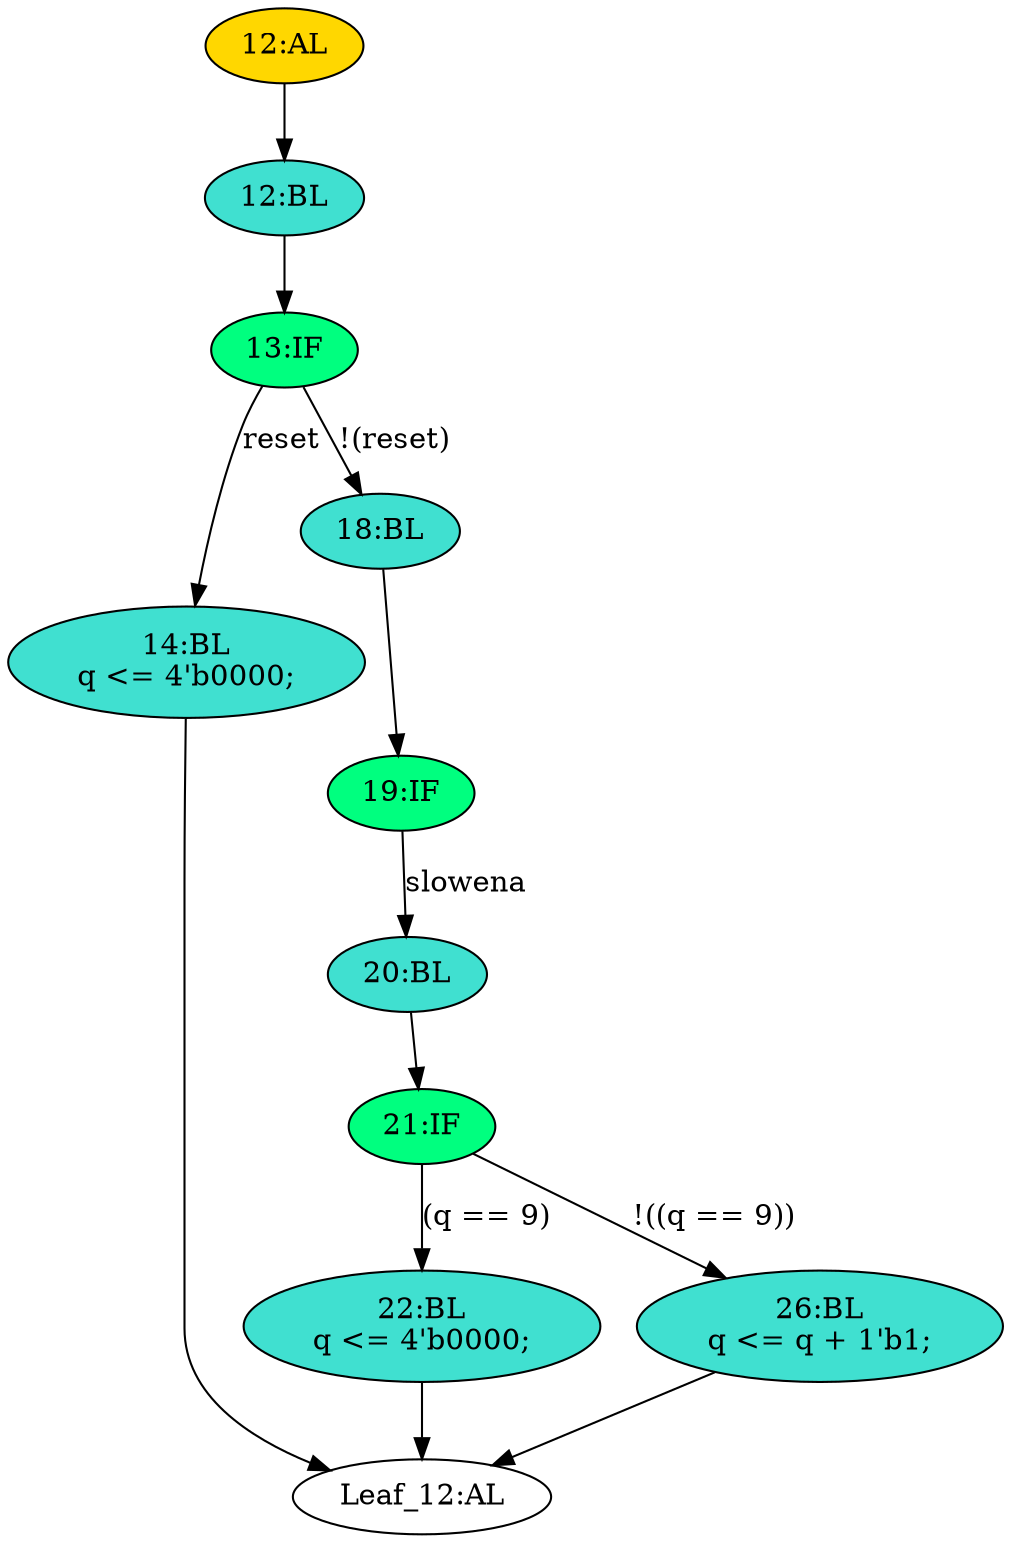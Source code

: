 strict digraph "" {
	node [label="\N"];
	"14:BL"	[ast="<pyverilog.vparser.ast.Block object at 0x7fc5795c2810>",
		fillcolor=turquoise,
		label="14:BL
q <= 4'b0000;",
		statements="[<pyverilog.vparser.ast.NonblockingSubstitution object at 0x7fc5795c25d0>]",
		style=filled,
		typ=Block];
	"Leaf_12:AL"	[def_var="['q']",
		label="Leaf_12:AL"];
	"14:BL" -> "Leaf_12:AL"	[cond="[]",
		lineno=None];
	"20:BL"	[ast="<pyverilog.vparser.ast.Block object at 0x7fc5795c2850>",
		fillcolor=turquoise,
		label="20:BL",
		statements="[]",
		style=filled,
		typ=Block];
	"21:IF"	[ast="<pyverilog.vparser.ast.IfStatement object at 0x7fc5795c2890>",
		fillcolor=springgreen,
		label="21:IF",
		statements="[]",
		style=filled,
		typ=IfStatement];
	"20:BL" -> "21:IF"	[cond="[]",
		lineno=None];
	"22:BL"	[ast="<pyverilog.vparser.ast.Block object at 0x7fc5795c2b50>",
		fillcolor=turquoise,
		label="22:BL
q <= 4'b0000;",
		statements="[<pyverilog.vparser.ast.NonblockingSubstitution object at 0x7fc5795c2b90>]",
		style=filled,
		typ=Block];
	"22:BL" -> "Leaf_12:AL"	[cond="[]",
		lineno=None];
	"19:IF"	[ast="<pyverilog.vparser.ast.IfStatement object at 0x7fc5795c2e10>",
		fillcolor=springgreen,
		label="19:IF",
		statements="[]",
		style=filled,
		typ=IfStatement];
	"19:IF" -> "20:BL"	[cond="['slowena']",
		label=slowena,
		lineno=19];
	"26:BL"	[ast="<pyverilog.vparser.ast.Block object at 0x7fc5795c2910>",
		fillcolor=turquoise,
		label="26:BL
q <= q + 1'b1;",
		statements="[<pyverilog.vparser.ast.NonblockingSubstitution object at 0x7fc5795c2950>]",
		style=filled,
		typ=Block];
	"26:BL" -> "Leaf_12:AL"	[cond="[]",
		lineno=None];
	"21:IF" -> "22:BL"	[cond="['q']",
		label="(q == 9)",
		lineno=21];
	"21:IF" -> "26:BL"	[cond="['q']",
		label="!((q == 9))",
		lineno=21];
	"18:BL"	[ast="<pyverilog.vparser.ast.Block object at 0x7fc5795c2e90>",
		fillcolor=turquoise,
		label="18:BL",
		statements="[]",
		style=filled,
		typ=Block];
	"18:BL" -> "19:IF"	[cond="[]",
		lineno=None];
	"12:BL"	[ast="<pyverilog.vparser.ast.Block object at 0x7fc5795c2f10>",
		fillcolor=turquoise,
		label="12:BL",
		statements="[]",
		style=filled,
		typ=Block];
	"13:IF"	[ast="<pyverilog.vparser.ast.IfStatement object at 0x7fc5795c2f50>",
		fillcolor=springgreen,
		label="13:IF",
		statements="[]",
		style=filled,
		typ=IfStatement];
	"12:BL" -> "13:IF"	[cond="[]",
		lineno=None];
	"13:IF" -> "14:BL"	[cond="['reset']",
		label=reset,
		lineno=13];
	"13:IF" -> "18:BL"	[cond="['reset']",
		label="!(reset)",
		lineno=13];
	"12:AL"	[ast="<pyverilog.vparser.ast.Always object at 0x7fc5795ee050>",
		clk_sens=True,
		fillcolor=gold,
		label="12:AL",
		sens="['clk']",
		statements="[]",
		style=filled,
		typ=Always,
		use_var="['reset', 'q', 'slowena']"];
	"12:AL" -> "12:BL"	[cond="[]",
		lineno=None];
}
